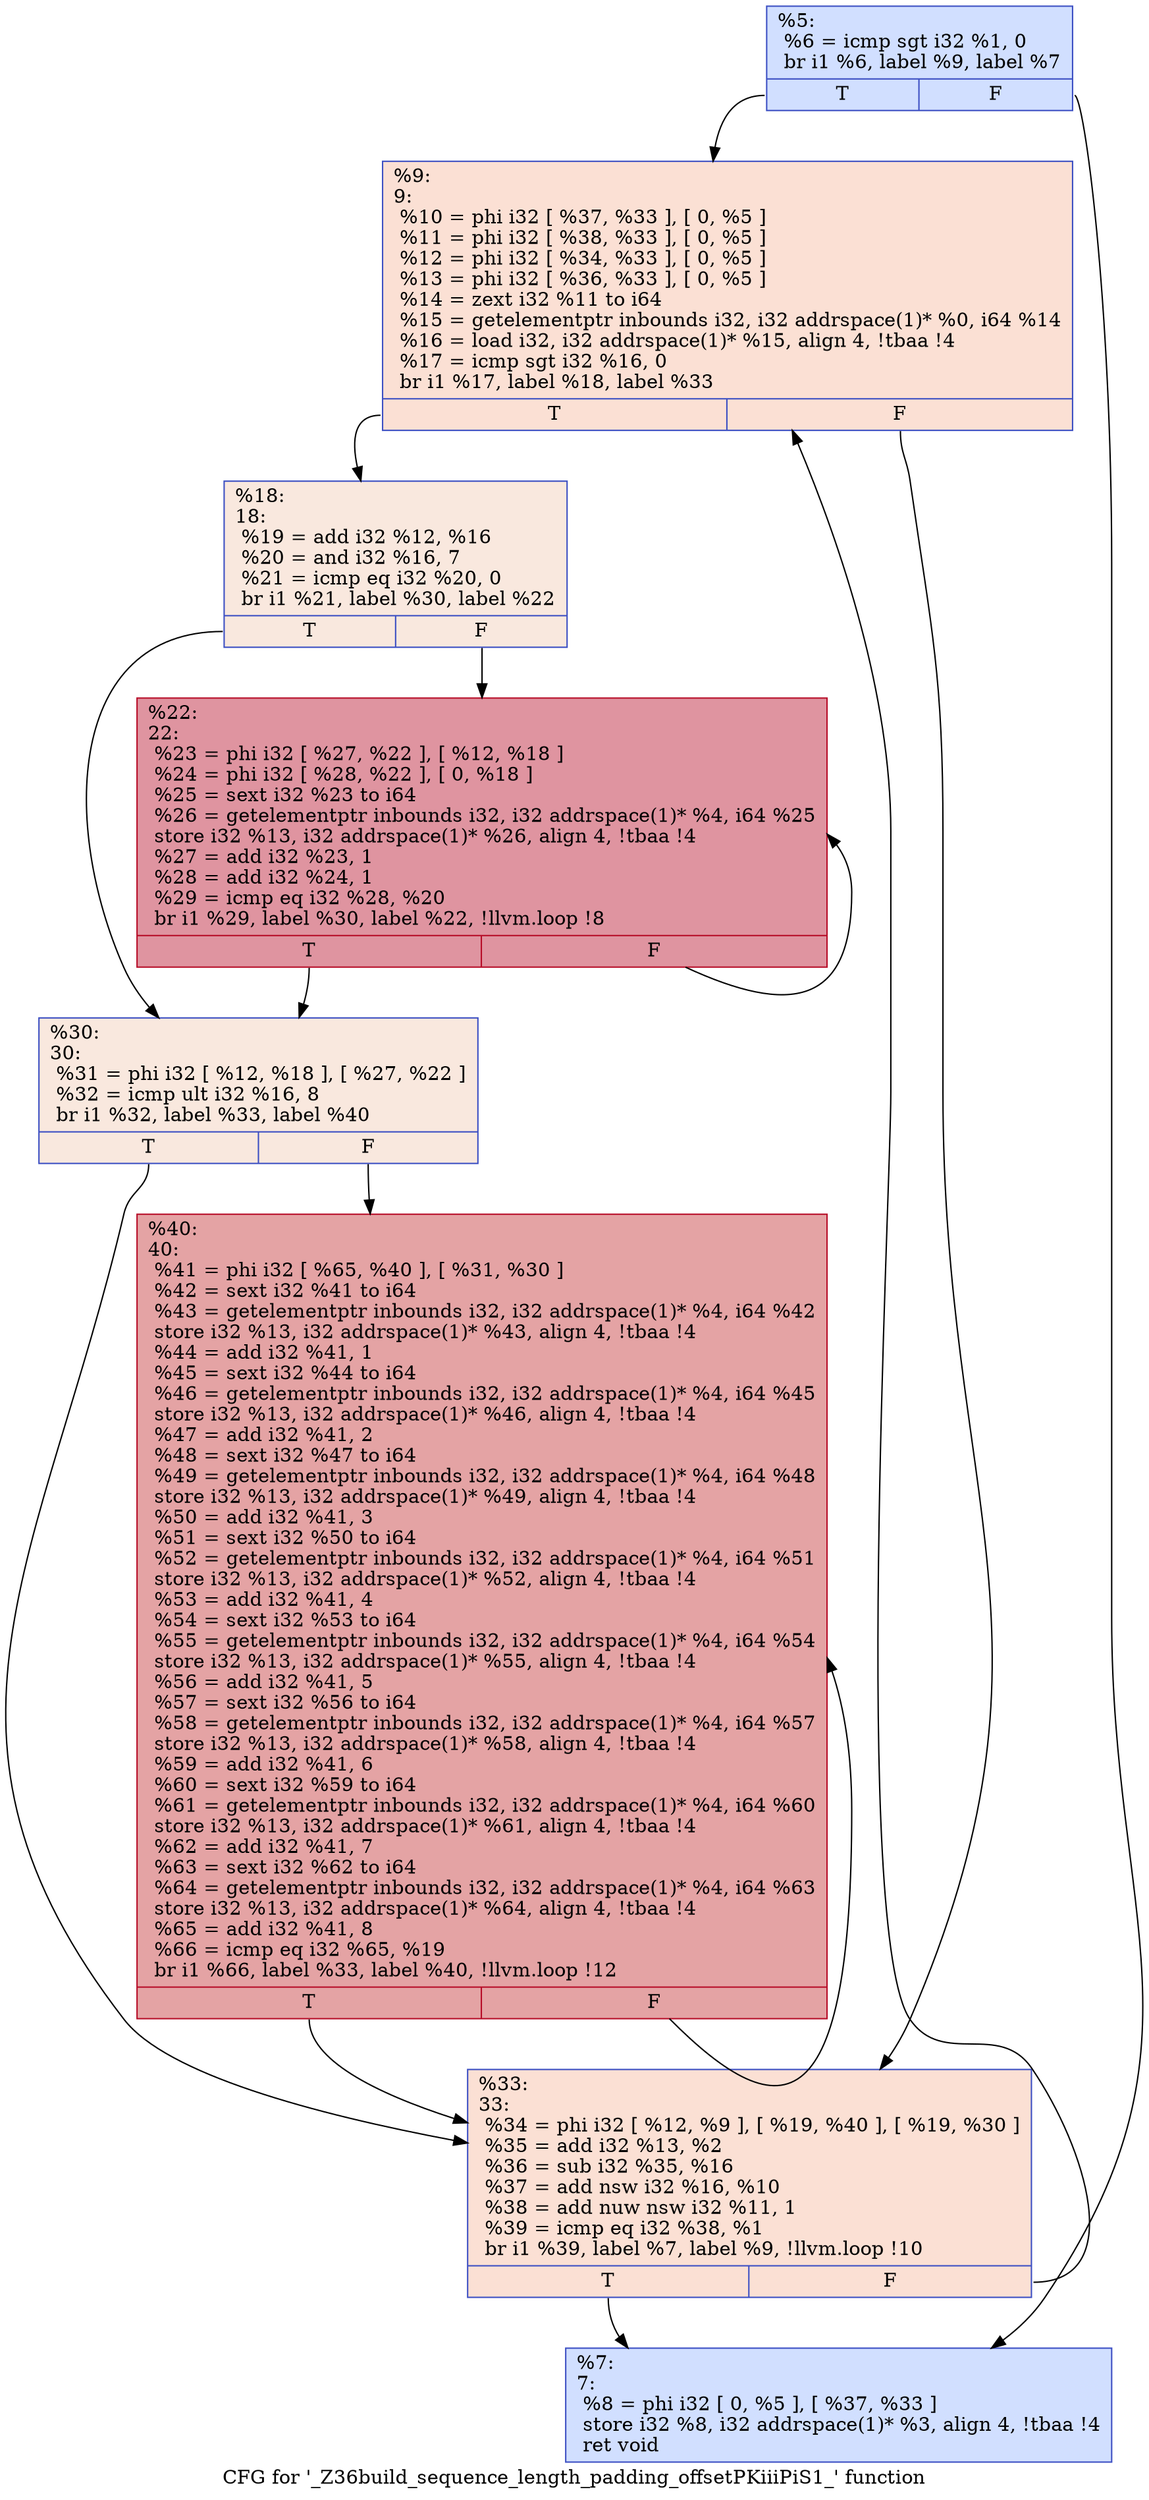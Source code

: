 digraph "CFG for '_Z36build_sequence_length_padding_offsetPKiiiPiS1_' function" {
	label="CFG for '_Z36build_sequence_length_padding_offsetPKiiiPiS1_' function";

	Node0x56058e0 [shape=record,color="#3d50c3ff", style=filled, fillcolor="#96b7ff70",label="{%5:\l  %6 = icmp sgt i32 %1, 0\l  br i1 %6, label %9, label %7\l|{<s0>T|<s1>F}}"];
	Node0x56058e0:s0 -> Node0x5605860;
	Node0x56058e0:s1 -> Node0x5606010;
	Node0x5606010 [shape=record,color="#3d50c3ff", style=filled, fillcolor="#96b7ff70",label="{%7:\l7:                                                \l  %8 = phi i32 [ 0, %5 ], [ %37, %33 ]\l  store i32 %8, i32 addrspace(1)* %3, align 4, !tbaa !4\l  ret void\l}"];
	Node0x5605860 [shape=record,color="#3d50c3ff", style=filled, fillcolor="#f7b99e70",label="{%9:\l9:                                                \l  %10 = phi i32 [ %37, %33 ], [ 0, %5 ]\l  %11 = phi i32 [ %38, %33 ], [ 0, %5 ]\l  %12 = phi i32 [ %34, %33 ], [ 0, %5 ]\l  %13 = phi i32 [ %36, %33 ], [ 0, %5 ]\l  %14 = zext i32 %11 to i64\l  %15 = getelementptr inbounds i32, i32 addrspace(1)* %0, i64 %14\l  %16 = load i32, i32 addrspace(1)* %15, align 4, !tbaa !4\l  %17 = icmp sgt i32 %16, 0\l  br i1 %17, label %18, label %33\l|{<s0>T|<s1>F}}"];
	Node0x5605860:s0 -> Node0x5607b70;
	Node0x5605860:s1 -> Node0x5606150;
	Node0x5607b70 [shape=record,color="#3d50c3ff", style=filled, fillcolor="#f2cab570",label="{%18:\l18:                                               \l  %19 = add i32 %12, %16\l  %20 = and i32 %16, 7\l  %21 = icmp eq i32 %20, 0\l  br i1 %21, label %30, label %22\l|{<s0>T|<s1>F}}"];
	Node0x5607b70:s0 -> Node0x5607e90;
	Node0x5607b70:s1 -> Node0x5607ee0;
	Node0x5607ee0 [shape=record,color="#b70d28ff", style=filled, fillcolor="#b70d2870",label="{%22:\l22:                                               \l  %23 = phi i32 [ %27, %22 ], [ %12, %18 ]\l  %24 = phi i32 [ %28, %22 ], [ 0, %18 ]\l  %25 = sext i32 %23 to i64\l  %26 = getelementptr inbounds i32, i32 addrspace(1)* %4, i64 %25\l  store i32 %13, i32 addrspace(1)* %26, align 4, !tbaa !4\l  %27 = add i32 %23, 1\l  %28 = add i32 %24, 1\l  %29 = icmp eq i32 %28, %20\l  br i1 %29, label %30, label %22, !llvm.loop !8\l|{<s0>T|<s1>F}}"];
	Node0x5607ee0:s0 -> Node0x5607e90;
	Node0x5607ee0:s1 -> Node0x5607ee0;
	Node0x5607e90 [shape=record,color="#3d50c3ff", style=filled, fillcolor="#f2cab570",label="{%30:\l30:                                               \l  %31 = phi i32 [ %12, %18 ], [ %27, %22 ]\l  %32 = icmp ult i32 %16, 8\l  br i1 %32, label %33, label %40\l|{<s0>T|<s1>F}}"];
	Node0x5607e90:s0 -> Node0x5606150;
	Node0x5607e90:s1 -> Node0x5607a60;
	Node0x5606150 [shape=record,color="#3d50c3ff", style=filled, fillcolor="#f7b99e70",label="{%33:\l33:                                               \l  %34 = phi i32 [ %12, %9 ], [ %19, %40 ], [ %19, %30 ]\l  %35 = add i32 %13, %2\l  %36 = sub i32 %35, %16\l  %37 = add nsw i32 %16, %10\l  %38 = add nuw nsw i32 %11, 1\l  %39 = icmp eq i32 %38, %1\l  br i1 %39, label %7, label %9, !llvm.loop !10\l|{<s0>T|<s1>F}}"];
	Node0x5606150:s0 -> Node0x5606010;
	Node0x5606150:s1 -> Node0x5605860;
	Node0x5607a60 [shape=record,color="#b70d28ff", style=filled, fillcolor="#c32e3170",label="{%40:\l40:                                               \l  %41 = phi i32 [ %65, %40 ], [ %31, %30 ]\l  %42 = sext i32 %41 to i64\l  %43 = getelementptr inbounds i32, i32 addrspace(1)* %4, i64 %42\l  store i32 %13, i32 addrspace(1)* %43, align 4, !tbaa !4\l  %44 = add i32 %41, 1\l  %45 = sext i32 %44 to i64\l  %46 = getelementptr inbounds i32, i32 addrspace(1)* %4, i64 %45\l  store i32 %13, i32 addrspace(1)* %46, align 4, !tbaa !4\l  %47 = add i32 %41, 2\l  %48 = sext i32 %47 to i64\l  %49 = getelementptr inbounds i32, i32 addrspace(1)* %4, i64 %48\l  store i32 %13, i32 addrspace(1)* %49, align 4, !tbaa !4\l  %50 = add i32 %41, 3\l  %51 = sext i32 %50 to i64\l  %52 = getelementptr inbounds i32, i32 addrspace(1)* %4, i64 %51\l  store i32 %13, i32 addrspace(1)* %52, align 4, !tbaa !4\l  %53 = add i32 %41, 4\l  %54 = sext i32 %53 to i64\l  %55 = getelementptr inbounds i32, i32 addrspace(1)* %4, i64 %54\l  store i32 %13, i32 addrspace(1)* %55, align 4, !tbaa !4\l  %56 = add i32 %41, 5\l  %57 = sext i32 %56 to i64\l  %58 = getelementptr inbounds i32, i32 addrspace(1)* %4, i64 %57\l  store i32 %13, i32 addrspace(1)* %58, align 4, !tbaa !4\l  %59 = add i32 %41, 6\l  %60 = sext i32 %59 to i64\l  %61 = getelementptr inbounds i32, i32 addrspace(1)* %4, i64 %60\l  store i32 %13, i32 addrspace(1)* %61, align 4, !tbaa !4\l  %62 = add i32 %41, 7\l  %63 = sext i32 %62 to i64\l  %64 = getelementptr inbounds i32, i32 addrspace(1)* %4, i64 %63\l  store i32 %13, i32 addrspace(1)* %64, align 4, !tbaa !4\l  %65 = add i32 %41, 8\l  %66 = icmp eq i32 %65, %19\l  br i1 %66, label %33, label %40, !llvm.loop !12\l|{<s0>T|<s1>F}}"];
	Node0x5607a60:s0 -> Node0x5606150;
	Node0x5607a60:s1 -> Node0x5607a60;
}
